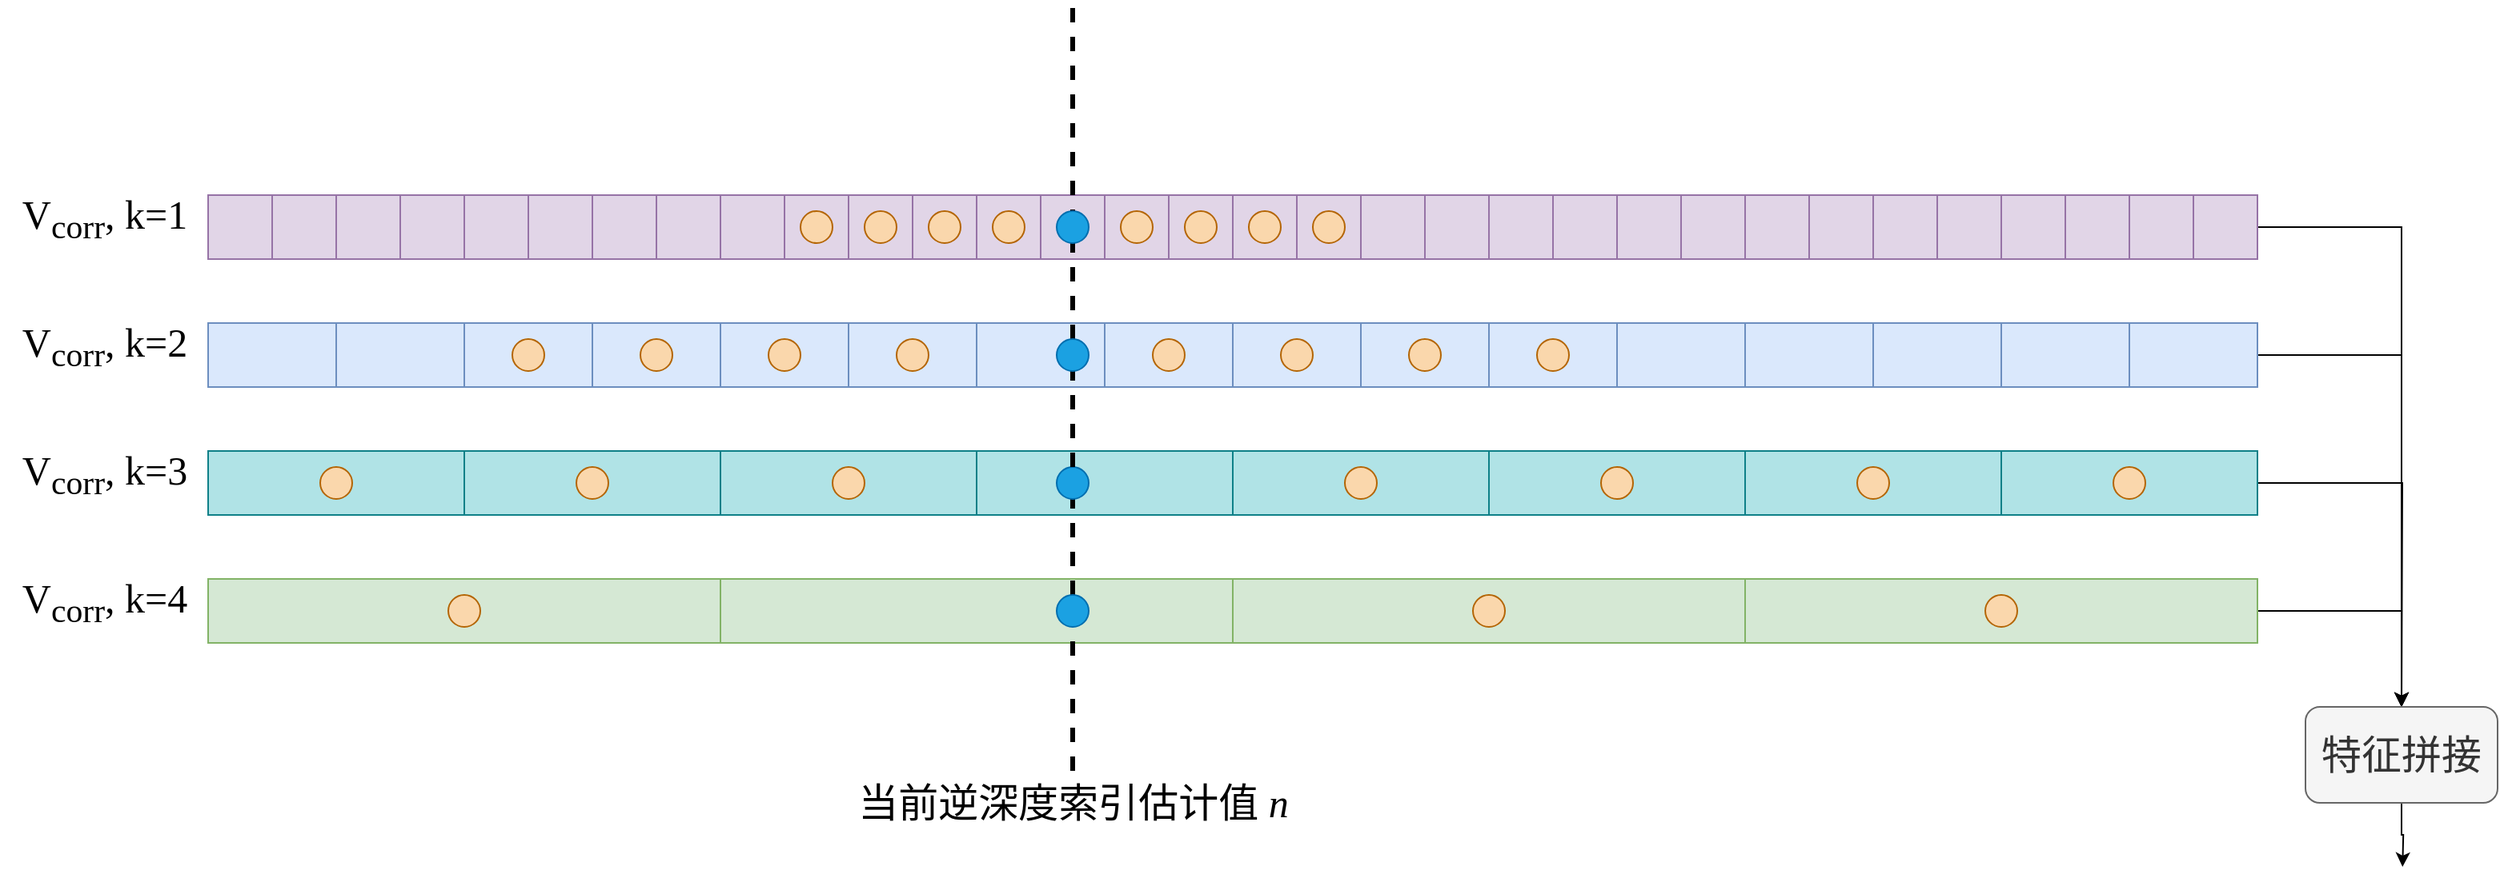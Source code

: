 <mxfile version="26.1.1">
  <diagram name="第 1 页" id="7dozvBvQt8dywPDQcPjt">
    <mxGraphModel dx="2377" dy="1315" grid="1" gridSize="10" guides="1" tooltips="1" connect="1" arrows="1" fold="1" page="1" pageScale="1" pageWidth="1600" pageHeight="900" math="0" shadow="0">
      <root>
        <mxCell id="0" />
        <mxCell id="1" parent="0" />
        <mxCell id="7EEdeznbNVHkcVCXxvmR-1" value="" style="rounded=0;whiteSpace=wrap;html=1;fillColor=#e1d5e7;strokeColor=#9673a6;" parent="1" vertex="1">
          <mxGeometry x="460" y="160" width="40" height="40" as="geometry" />
        </mxCell>
        <mxCell id="7EEdeznbNVHkcVCXxvmR-2" value="" style="rounded=0;whiteSpace=wrap;html=1;fillColor=#e1d5e7;strokeColor=#9673a6;" parent="1" vertex="1">
          <mxGeometry x="500" y="160" width="40" height="40" as="geometry" />
        </mxCell>
        <mxCell id="7EEdeznbNVHkcVCXxvmR-3" value="" style="rounded=0;whiteSpace=wrap;html=1;fillColor=#e1d5e7;strokeColor=#9673a6;" parent="1" vertex="1">
          <mxGeometry x="540" y="160" width="40" height="40" as="geometry" />
        </mxCell>
        <mxCell id="7EEdeznbNVHkcVCXxvmR-4" value="" style="rounded=0;whiteSpace=wrap;html=1;fillColor=#e1d5e7;strokeColor=#9673a6;" parent="1" vertex="1">
          <mxGeometry x="580" y="160" width="40" height="40" as="geometry" />
        </mxCell>
        <mxCell id="7EEdeznbNVHkcVCXxvmR-5" value="" style="rounded=0;whiteSpace=wrap;html=1;fillColor=#e1d5e7;strokeColor=#9673a6;" parent="1" vertex="1">
          <mxGeometry x="620" y="160" width="40" height="40" as="geometry" />
        </mxCell>
        <mxCell id="7EEdeznbNVHkcVCXxvmR-6" value="" style="rounded=0;whiteSpace=wrap;html=1;fillColor=#e1d5e7;strokeColor=#9673a6;" parent="1" vertex="1">
          <mxGeometry x="660" y="160" width="40" height="40" as="geometry" />
        </mxCell>
        <mxCell id="7EEdeznbNVHkcVCXxvmR-7" value="" style="rounded=0;whiteSpace=wrap;html=1;fillColor=#e1d5e7;strokeColor=#9673a6;" parent="1" vertex="1">
          <mxGeometry x="700" y="160" width="40" height="40" as="geometry" />
        </mxCell>
        <mxCell id="7EEdeznbNVHkcVCXxvmR-8" value="" style="rounded=0;whiteSpace=wrap;html=1;fillColor=#e1d5e7;strokeColor=#9673a6;" parent="1" vertex="1">
          <mxGeometry x="740" y="160" width="40" height="40" as="geometry" />
        </mxCell>
        <mxCell id="7EEdeznbNVHkcVCXxvmR-9" value="" style="rounded=0;whiteSpace=wrap;html=1;fillColor=#dae8fc;strokeColor=#6c8ebf;" parent="1" vertex="1">
          <mxGeometry x="140" y="240" width="80" height="40" as="geometry" />
        </mxCell>
        <mxCell id="7EEdeznbNVHkcVCXxvmR-10" value="" style="rounded=0;whiteSpace=wrap;html=1;fillColor=#e1d5e7;strokeColor=#9673a6;" parent="1" vertex="1">
          <mxGeometry x="780" y="160" width="40" height="40" as="geometry" />
        </mxCell>
        <mxCell id="7EEdeznbNVHkcVCXxvmR-11" value="" style="rounded=0;whiteSpace=wrap;html=1;fillColor=#e1d5e7;strokeColor=#9673a6;" parent="1" vertex="1">
          <mxGeometry x="820" y="160" width="40" height="40" as="geometry" />
        </mxCell>
        <mxCell id="7EEdeznbNVHkcVCXxvmR-12" value="" style="rounded=0;whiteSpace=wrap;html=1;fillColor=#e1d5e7;strokeColor=#9673a6;" parent="1" vertex="1">
          <mxGeometry x="860" y="160" width="40" height="40" as="geometry" />
        </mxCell>
        <mxCell id="7EEdeznbNVHkcVCXxvmR-13" value="" style="rounded=0;whiteSpace=wrap;html=1;fillColor=#e1d5e7;strokeColor=#9673a6;" parent="1" vertex="1">
          <mxGeometry x="900" y="160" width="40" height="40" as="geometry" />
        </mxCell>
        <mxCell id="7EEdeznbNVHkcVCXxvmR-14" value="" style="rounded=0;whiteSpace=wrap;html=1;fillColor=#e1d5e7;strokeColor=#9673a6;" parent="1" vertex="1">
          <mxGeometry x="940" y="160" width="40" height="40" as="geometry" />
        </mxCell>
        <mxCell id="7EEdeznbNVHkcVCXxvmR-15" value="" style="rounded=0;whiteSpace=wrap;html=1;fillColor=#e1d5e7;strokeColor=#9673a6;" parent="1" vertex="1">
          <mxGeometry x="980" y="160" width="40" height="40" as="geometry" />
        </mxCell>
        <mxCell id="7EEdeznbNVHkcVCXxvmR-16" value="" style="rounded=0;whiteSpace=wrap;html=1;fillColor=#e1d5e7;strokeColor=#9673a6;" parent="1" vertex="1">
          <mxGeometry x="1020" y="160" width="40" height="40" as="geometry" />
        </mxCell>
        <mxCell id="7EEdeznbNVHkcVCXxvmR-17" value="" style="rounded=0;whiteSpace=wrap;html=1;fillColor=#e1d5e7;strokeColor=#9673a6;" parent="1" vertex="1">
          <mxGeometry x="1060" y="160" width="40" height="40" as="geometry" />
        </mxCell>
        <mxCell id="7EEdeznbNVHkcVCXxvmR-18" value="" style="rounded=0;whiteSpace=wrap;html=1;fillColor=#e1d5e7;strokeColor=#9673a6;" parent="1" vertex="1">
          <mxGeometry x="140" y="160" width="40" height="40" as="geometry" />
        </mxCell>
        <mxCell id="7EEdeznbNVHkcVCXxvmR-19" value="" style="rounded=0;whiteSpace=wrap;html=1;fillColor=#e1d5e7;strokeColor=#9673a6;" parent="1" vertex="1">
          <mxGeometry x="180" y="160" width="40" height="40" as="geometry" />
        </mxCell>
        <mxCell id="7EEdeznbNVHkcVCXxvmR-20" value="" style="rounded=0;whiteSpace=wrap;html=1;fillColor=#e1d5e7;strokeColor=#9673a6;" parent="1" vertex="1">
          <mxGeometry x="220" y="160" width="40" height="40" as="geometry" />
        </mxCell>
        <mxCell id="7EEdeznbNVHkcVCXxvmR-21" value="" style="rounded=0;whiteSpace=wrap;html=1;fillColor=#e1d5e7;strokeColor=#9673a6;" parent="1" vertex="1">
          <mxGeometry x="260" y="160" width="40" height="40" as="geometry" />
        </mxCell>
        <mxCell id="7EEdeznbNVHkcVCXxvmR-22" value="" style="rounded=0;whiteSpace=wrap;html=1;fillColor=#e1d5e7;strokeColor=#9673a6;" parent="1" vertex="1">
          <mxGeometry x="300" y="160" width="40" height="40" as="geometry" />
        </mxCell>
        <mxCell id="7EEdeznbNVHkcVCXxvmR-23" value="" style="rounded=0;whiteSpace=wrap;html=1;fillColor=#e1d5e7;strokeColor=#9673a6;" parent="1" vertex="1">
          <mxGeometry x="340" y="160" width="40" height="40" as="geometry" />
        </mxCell>
        <mxCell id="7EEdeznbNVHkcVCXxvmR-24" value="" style="rounded=0;whiteSpace=wrap;html=1;fillColor=#e1d5e7;strokeColor=#9673a6;" parent="1" vertex="1">
          <mxGeometry x="380" y="160" width="40" height="40" as="geometry" />
        </mxCell>
        <mxCell id="7EEdeznbNVHkcVCXxvmR-25" value="" style="rounded=0;whiteSpace=wrap;html=1;fillColor=#e1d5e7;strokeColor=#9673a6;" parent="1" vertex="1">
          <mxGeometry x="420" y="160" width="40" height="40" as="geometry" />
        </mxCell>
        <mxCell id="7EEdeznbNVHkcVCXxvmR-26" value="" style="rounded=0;whiteSpace=wrap;html=1;fillColor=#dae8fc;strokeColor=#6c8ebf;" parent="1" vertex="1">
          <mxGeometry x="220" y="240" width="80" height="40" as="geometry" />
        </mxCell>
        <mxCell id="7EEdeznbNVHkcVCXxvmR-29" value="" style="rounded=0;whiteSpace=wrap;html=1;fillColor=#dae8fc;strokeColor=#6c8ebf;" parent="1" vertex="1">
          <mxGeometry x="300" y="240" width="80" height="40" as="geometry" />
        </mxCell>
        <mxCell id="7EEdeznbNVHkcVCXxvmR-30" value="" style="rounded=0;whiteSpace=wrap;html=1;fillColor=#dae8fc;strokeColor=#6c8ebf;" parent="1" vertex="1">
          <mxGeometry x="380" y="240" width="80" height="40" as="geometry" />
        </mxCell>
        <mxCell id="7EEdeznbNVHkcVCXxvmR-31" value="" style="rounded=0;whiteSpace=wrap;html=1;fillColor=#dae8fc;strokeColor=#6c8ebf;" parent="1" vertex="1">
          <mxGeometry x="460" y="240" width="80" height="40" as="geometry" />
        </mxCell>
        <mxCell id="7EEdeznbNVHkcVCXxvmR-32" value="" style="rounded=0;whiteSpace=wrap;html=1;fillColor=#dae8fc;strokeColor=#6c8ebf;" parent="1" vertex="1">
          <mxGeometry x="540" y="240" width="80" height="40" as="geometry" />
        </mxCell>
        <mxCell id="7EEdeznbNVHkcVCXxvmR-33" value="" style="rounded=0;whiteSpace=wrap;html=1;fillColor=#dae8fc;strokeColor=#6c8ebf;" parent="1" vertex="1">
          <mxGeometry x="620" y="240" width="80" height="40" as="geometry" />
        </mxCell>
        <mxCell id="7EEdeznbNVHkcVCXxvmR-34" value="" style="rounded=0;whiteSpace=wrap;html=1;fillColor=#dae8fc;strokeColor=#6c8ebf;" parent="1" vertex="1">
          <mxGeometry x="700" y="240" width="80" height="40" as="geometry" />
        </mxCell>
        <mxCell id="7EEdeznbNVHkcVCXxvmR-35" value="" style="rounded=0;whiteSpace=wrap;html=1;fillColor=#dae8fc;strokeColor=#6c8ebf;" parent="1" vertex="1">
          <mxGeometry x="780" y="240" width="80" height="40" as="geometry" />
        </mxCell>
        <mxCell id="7EEdeznbNVHkcVCXxvmR-36" value="" style="rounded=0;whiteSpace=wrap;html=1;fillColor=#dae8fc;strokeColor=#6c8ebf;" parent="1" vertex="1">
          <mxGeometry x="860" y="240" width="80" height="40" as="geometry" />
        </mxCell>
        <mxCell id="7EEdeznbNVHkcVCXxvmR-37" value="" style="rounded=0;whiteSpace=wrap;html=1;fillColor=#dae8fc;strokeColor=#6c8ebf;" parent="1" vertex="1">
          <mxGeometry x="940" y="240" width="80" height="40" as="geometry" />
        </mxCell>
        <mxCell id="7EEdeznbNVHkcVCXxvmR-38" value="" style="rounded=0;whiteSpace=wrap;html=1;fillColor=#dae8fc;strokeColor=#6c8ebf;" parent="1" vertex="1">
          <mxGeometry x="1020" y="240" width="80" height="40" as="geometry" />
        </mxCell>
        <mxCell id="7EEdeznbNVHkcVCXxvmR-39" value="" style="rounded=0;whiteSpace=wrap;html=1;fillColor=#b0e3e6;strokeColor=#0e8088;" parent="1" vertex="1">
          <mxGeometry x="140" y="320" width="160" height="40" as="geometry" />
        </mxCell>
        <mxCell id="7EEdeznbNVHkcVCXxvmR-40" value="" style="rounded=0;whiteSpace=wrap;html=1;fillColor=#b0e3e6;strokeColor=#0e8088;" parent="1" vertex="1">
          <mxGeometry x="300" y="320" width="160" height="40" as="geometry" />
        </mxCell>
        <mxCell id="7EEdeznbNVHkcVCXxvmR-41" value="" style="rounded=0;whiteSpace=wrap;html=1;fillColor=#b0e3e6;strokeColor=#0e8088;" parent="1" vertex="1">
          <mxGeometry x="460" y="320" width="160" height="40" as="geometry" />
        </mxCell>
        <mxCell id="7EEdeznbNVHkcVCXxvmR-42" value="" style="rounded=0;whiteSpace=wrap;html=1;fillColor=#b0e3e6;strokeColor=#0e8088;" parent="1" vertex="1">
          <mxGeometry x="620" y="320" width="160" height="40" as="geometry" />
        </mxCell>
        <mxCell id="7EEdeznbNVHkcVCXxvmR-43" value="" style="rounded=0;whiteSpace=wrap;html=1;fillColor=#b0e3e6;strokeColor=#0e8088;" parent="1" vertex="1">
          <mxGeometry x="780" y="320" width="160" height="40" as="geometry" />
        </mxCell>
        <mxCell id="7EEdeznbNVHkcVCXxvmR-44" value="" style="rounded=0;whiteSpace=wrap;html=1;fillColor=#b0e3e6;strokeColor=#0e8088;" parent="1" vertex="1">
          <mxGeometry x="940" y="320" width="160" height="40" as="geometry" />
        </mxCell>
        <mxCell id="7EEdeznbNVHkcVCXxvmR-45" value="" style="rounded=0;whiteSpace=wrap;html=1;fillColor=#e1d5e7;strokeColor=#9673a6;" parent="1" vertex="1">
          <mxGeometry x="1100" y="160" width="40" height="40" as="geometry" />
        </mxCell>
        <mxCell id="7EEdeznbNVHkcVCXxvmR-46" value="" style="rounded=0;whiteSpace=wrap;html=1;fillColor=#e1d5e7;strokeColor=#9673a6;" parent="1" vertex="1">
          <mxGeometry x="1140" y="160" width="40" height="40" as="geometry" />
        </mxCell>
        <mxCell id="7EEdeznbNVHkcVCXxvmR-47" value="" style="rounded=0;whiteSpace=wrap;html=1;fillColor=#e1d5e7;strokeColor=#9673a6;" parent="1" vertex="1">
          <mxGeometry x="1180" y="160" width="40" height="40" as="geometry" />
        </mxCell>
        <mxCell id="7EEdeznbNVHkcVCXxvmR-48" value="" style="rounded=0;whiteSpace=wrap;html=1;fillColor=#e1d5e7;strokeColor=#9673a6;" parent="1" vertex="1">
          <mxGeometry x="1220" y="160" width="40" height="40" as="geometry" />
        </mxCell>
        <mxCell id="7EEdeznbNVHkcVCXxvmR-49" value="" style="rounded=0;whiteSpace=wrap;html=1;fillColor=#dae8fc;strokeColor=#6c8ebf;" parent="1" vertex="1">
          <mxGeometry x="1100" y="240" width="80" height="40" as="geometry" />
        </mxCell>
        <mxCell id="7EEdeznbNVHkcVCXxvmR-50" value="" style="rounded=0;whiteSpace=wrap;html=1;fillColor=#dae8fc;strokeColor=#6c8ebf;" parent="1" vertex="1">
          <mxGeometry x="1180" y="240" width="80" height="40" as="geometry" />
        </mxCell>
        <mxCell id="7EEdeznbNVHkcVCXxvmR-51" value="" style="rounded=0;whiteSpace=wrap;html=1;fillColor=#b0e3e6;strokeColor=#0e8088;" parent="1" vertex="1">
          <mxGeometry x="1100" y="320" width="160" height="40" as="geometry" />
        </mxCell>
        <mxCell id="7EEdeznbNVHkcVCXxvmR-52" value="" style="rounded=0;whiteSpace=wrap;html=1;fillColor=#d5e8d4;strokeColor=#82b366;" parent="1" vertex="1">
          <mxGeometry x="140" y="400" width="320" height="40" as="geometry" />
        </mxCell>
        <mxCell id="7EEdeznbNVHkcVCXxvmR-54" value="" style="rounded=0;whiteSpace=wrap;html=1;fillColor=#d5e8d4;strokeColor=#82b366;" parent="1" vertex="1">
          <mxGeometry x="460" y="400" width="320" height="40" as="geometry" />
        </mxCell>
        <mxCell id="7EEdeznbNVHkcVCXxvmR-55" value="" style="rounded=0;whiteSpace=wrap;html=1;fillColor=#d5e8d4;strokeColor=#82b366;" parent="1" vertex="1">
          <mxGeometry x="780" y="400" width="320" height="40" as="geometry" />
        </mxCell>
        <mxCell id="7EEdeznbNVHkcVCXxvmR-105" style="edgeStyle=orthogonalEdgeStyle;rounded=0;orthogonalLoop=1;jettySize=auto;html=1;entryX=0.5;entryY=0;entryDx=0;entryDy=0;" parent="1" source="7EEdeznbNVHkcVCXxvmR-56" target="7EEdeznbNVHkcVCXxvmR-104" edge="1">
          <mxGeometry relative="1" as="geometry" />
        </mxCell>
        <mxCell id="7EEdeznbNVHkcVCXxvmR-56" value="" style="rounded=0;whiteSpace=wrap;html=1;fillColor=#d5e8d4;strokeColor=#82b366;" parent="1" vertex="1">
          <mxGeometry x="1100" y="400" width="320" height="40" as="geometry" />
        </mxCell>
        <mxCell id="7EEdeznbNVHkcVCXxvmR-106" style="edgeStyle=orthogonalEdgeStyle;rounded=0;orthogonalLoop=1;jettySize=auto;html=1;exitX=1;exitY=0.5;exitDx=0;exitDy=0;" parent="1" source="7EEdeznbNVHkcVCXxvmR-57" edge="1">
          <mxGeometry relative="1" as="geometry">
            <mxPoint x="1510.0" y="480.0" as="targetPoint" />
          </mxGeometry>
        </mxCell>
        <mxCell id="7EEdeznbNVHkcVCXxvmR-57" value="" style="rounded=0;whiteSpace=wrap;html=1;fillColor=#b0e3e6;strokeColor=#0e8088;" parent="1" vertex="1">
          <mxGeometry x="1260" y="320" width="160" height="40" as="geometry" />
        </mxCell>
        <mxCell id="7EEdeznbNVHkcVCXxvmR-58" value="" style="rounded=0;whiteSpace=wrap;html=1;fillColor=#dae8fc;strokeColor=#6c8ebf;" parent="1" vertex="1">
          <mxGeometry x="1260" y="240" width="80" height="40" as="geometry" />
        </mxCell>
        <mxCell id="7EEdeznbNVHkcVCXxvmR-107" style="edgeStyle=orthogonalEdgeStyle;rounded=0;orthogonalLoop=1;jettySize=auto;html=1;exitX=1;exitY=0.5;exitDx=0;exitDy=0;entryX=0.5;entryY=0;entryDx=0;entryDy=0;" parent="1" source="7EEdeznbNVHkcVCXxvmR-59" target="7EEdeznbNVHkcVCXxvmR-104" edge="1">
          <mxGeometry relative="1" as="geometry" />
        </mxCell>
        <mxCell id="7EEdeznbNVHkcVCXxvmR-59" value="" style="rounded=0;whiteSpace=wrap;html=1;fillColor=#dae8fc;strokeColor=#6c8ebf;" parent="1" vertex="1">
          <mxGeometry x="1340" y="240" width="80" height="40" as="geometry" />
        </mxCell>
        <mxCell id="7EEdeznbNVHkcVCXxvmR-60" value="" style="rounded=0;whiteSpace=wrap;html=1;fillColor=#e1d5e7;strokeColor=#9673a6;" parent="1" vertex="1">
          <mxGeometry x="1260" y="160" width="40" height="40" as="geometry" />
        </mxCell>
        <mxCell id="7EEdeznbNVHkcVCXxvmR-61" value="" style="rounded=0;whiteSpace=wrap;html=1;fillColor=#e1d5e7;strokeColor=#9673a6;" parent="1" vertex="1">
          <mxGeometry x="1300" y="160" width="40" height="40" as="geometry" />
        </mxCell>
        <mxCell id="7EEdeznbNVHkcVCXxvmR-62" value="" style="rounded=0;whiteSpace=wrap;html=1;fillColor=#e1d5e7;strokeColor=#9673a6;" parent="1" vertex="1">
          <mxGeometry x="1340" y="160" width="40" height="40" as="geometry" />
        </mxCell>
        <mxCell id="7EEdeznbNVHkcVCXxvmR-108" style="edgeStyle=orthogonalEdgeStyle;rounded=0;orthogonalLoop=1;jettySize=auto;html=1;" parent="1" source="7EEdeznbNVHkcVCXxvmR-63" target="7EEdeznbNVHkcVCXxvmR-104" edge="1">
          <mxGeometry relative="1" as="geometry" />
        </mxCell>
        <mxCell id="7EEdeznbNVHkcVCXxvmR-63" value="" style="rounded=0;whiteSpace=wrap;html=1;fillColor=#e1d5e7;strokeColor=#9673a6;" parent="1" vertex="1">
          <mxGeometry x="1380" y="160" width="40" height="40" as="geometry" />
        </mxCell>
        <mxCell id="7EEdeznbNVHkcVCXxvmR-65" value="" style="ellipse;whiteSpace=wrap;html=1;aspect=fixed;fillColor=#fad7ac;strokeColor=#b46504;" parent="1" vertex="1">
          <mxGeometry x="710" y="170" width="20" height="20" as="geometry" />
        </mxCell>
        <mxCell id="7EEdeznbNVHkcVCXxvmR-66" value="" style="ellipse;whiteSpace=wrap;html=1;aspect=fixed;fillColor=#fad7ac;strokeColor=#b46504;" parent="1" vertex="1">
          <mxGeometry x="750" y="170" width="20" height="20" as="geometry" />
        </mxCell>
        <mxCell id="7EEdeznbNVHkcVCXxvmR-67" value="" style="ellipse;whiteSpace=wrap;html=1;aspect=fixed;fillColor=#fad7ac;strokeColor=#b46504;" parent="1" vertex="1">
          <mxGeometry x="790" y="170" width="20" height="20" as="geometry" />
        </mxCell>
        <mxCell id="7EEdeznbNVHkcVCXxvmR-68" value="" style="ellipse;whiteSpace=wrap;html=1;aspect=fixed;fillColor=#fad7ac;strokeColor=#b46504;" parent="1" vertex="1">
          <mxGeometry x="830" y="170" width="20" height="20" as="geometry" />
        </mxCell>
        <mxCell id="7EEdeznbNVHkcVCXxvmR-69" value="" style="ellipse;whiteSpace=wrap;html=1;aspect=fixed;fillColor=#fad7ac;strokeColor=#b46504;" parent="1" vertex="1">
          <mxGeometry x="630" y="170" width="20" height="20" as="geometry" />
        </mxCell>
        <mxCell id="7EEdeznbNVHkcVCXxvmR-70" value="" style="ellipse;whiteSpace=wrap;html=1;aspect=fixed;fillColor=#fad7ac;strokeColor=#b46504;" parent="1" vertex="1">
          <mxGeometry x="590" y="170" width="20" height="20" as="geometry" />
        </mxCell>
        <mxCell id="7EEdeznbNVHkcVCXxvmR-71" value="" style="ellipse;whiteSpace=wrap;html=1;aspect=fixed;fillColor=#fad7ac;strokeColor=#b46504;" parent="1" vertex="1">
          <mxGeometry x="550" y="170" width="20" height="20" as="geometry" />
        </mxCell>
        <mxCell id="7EEdeznbNVHkcVCXxvmR-72" value="" style="ellipse;whiteSpace=wrap;html=1;aspect=fixed;fillColor=#fad7ac;strokeColor=#b46504;" parent="1" vertex="1">
          <mxGeometry x="510" y="170" width="20" height="20" as="geometry" />
        </mxCell>
        <mxCell id="7EEdeznbNVHkcVCXxvmR-73" value="" style="endArrow=none;dashed=1;html=1;rounded=0;strokeWidth=3;" parent="1" source="7EEdeznbNVHkcVCXxvmR-74" edge="1">
          <mxGeometry width="50" height="50" relative="1" as="geometry">
            <mxPoint x="680" y="520" as="sourcePoint" />
            <mxPoint x="680" y="40" as="targetPoint" />
          </mxGeometry>
        </mxCell>
        <mxCell id="7EEdeznbNVHkcVCXxvmR-64" value="" style="ellipse;whiteSpace=wrap;html=1;aspect=fixed;fillColor=#1ba1e2;strokeColor=#006EAF;fontColor=#ffffff;" parent="1" vertex="1">
          <mxGeometry x="670" y="170" width="20" height="20" as="geometry" />
        </mxCell>
        <mxCell id="7EEdeznbNVHkcVCXxvmR-76" value="" style="endArrow=none;dashed=1;html=1;rounded=0;strokeWidth=3;" parent="1" source="7EEdeznbNVHkcVCXxvmR-77" target="7EEdeznbNVHkcVCXxvmR-75" edge="1">
          <mxGeometry width="50" height="50" relative="1" as="geometry">
            <mxPoint x="680" y="520" as="sourcePoint" />
            <mxPoint x="680" y="40" as="targetPoint" />
          </mxGeometry>
        </mxCell>
        <mxCell id="7EEdeznbNVHkcVCXxvmR-75" value="" style="ellipse;whiteSpace=wrap;html=1;aspect=fixed;fillColor=#1ba1e2;strokeColor=#006EAF;fontColor=#ffffff;" parent="1" vertex="1">
          <mxGeometry x="670" y="330" width="20" height="20" as="geometry" />
        </mxCell>
        <mxCell id="7EEdeznbNVHkcVCXxvmR-78" value="" style="endArrow=none;dashed=1;html=1;rounded=0;strokeWidth=3;" parent="1" target="7EEdeznbNVHkcVCXxvmR-77" edge="1">
          <mxGeometry width="50" height="50" relative="1" as="geometry">
            <mxPoint x="680" y="520" as="sourcePoint" />
            <mxPoint x="680" y="350" as="targetPoint" />
          </mxGeometry>
        </mxCell>
        <mxCell id="7EEdeznbNVHkcVCXxvmR-77" value="" style="ellipse;whiteSpace=wrap;html=1;aspect=fixed;fillColor=#1ba1e2;strokeColor=#006EAF;fontColor=#ffffff;" parent="1" vertex="1">
          <mxGeometry x="670" y="410" width="20" height="20" as="geometry" />
        </mxCell>
        <mxCell id="7EEdeznbNVHkcVCXxvmR-79" value="" style="endArrow=none;dashed=1;html=1;rounded=0;strokeWidth=3;" parent="1" source="7EEdeznbNVHkcVCXxvmR-75" target="7EEdeznbNVHkcVCXxvmR-74" edge="1">
          <mxGeometry width="50" height="50" relative="1" as="geometry">
            <mxPoint x="680" y="330" as="sourcePoint" />
            <mxPoint x="680" y="40" as="targetPoint" />
          </mxGeometry>
        </mxCell>
        <mxCell id="7EEdeznbNVHkcVCXxvmR-74" value="" style="ellipse;whiteSpace=wrap;html=1;aspect=fixed;fillColor=#1ba1e2;strokeColor=#006EAF;fontColor=#ffffff;" parent="1" vertex="1">
          <mxGeometry x="670" y="250" width="20" height="20" as="geometry" />
        </mxCell>
        <mxCell id="7EEdeznbNVHkcVCXxvmR-80" value="" style="ellipse;whiteSpace=wrap;html=1;aspect=fixed;fillColor=#fad7ac;strokeColor=#b46504;" parent="1" vertex="1">
          <mxGeometry x="570" y="250" width="20" height="20" as="geometry" />
        </mxCell>
        <mxCell id="7EEdeznbNVHkcVCXxvmR-81" value="" style="ellipse;whiteSpace=wrap;html=1;aspect=fixed;fillColor=#fad7ac;strokeColor=#b46504;" parent="1" vertex="1">
          <mxGeometry x="490" y="250" width="20" height="20" as="geometry" />
        </mxCell>
        <mxCell id="7EEdeznbNVHkcVCXxvmR-82" value="" style="ellipse;whiteSpace=wrap;html=1;aspect=fixed;fillColor=#fad7ac;strokeColor=#b46504;" parent="1" vertex="1">
          <mxGeometry x="410" y="250" width="20" height="20" as="geometry" />
        </mxCell>
        <mxCell id="7EEdeznbNVHkcVCXxvmR-83" value="" style="ellipse;whiteSpace=wrap;html=1;aspect=fixed;fillColor=#fad7ac;strokeColor=#b46504;" parent="1" vertex="1">
          <mxGeometry x="330" y="250" width="20" height="20" as="geometry" />
        </mxCell>
        <mxCell id="7EEdeznbNVHkcVCXxvmR-84" value="" style="ellipse;whiteSpace=wrap;html=1;aspect=fixed;fillColor=#fad7ac;strokeColor=#b46504;" parent="1" vertex="1">
          <mxGeometry x="730" y="250" width="20" height="20" as="geometry" />
        </mxCell>
        <mxCell id="7EEdeznbNVHkcVCXxvmR-85" value="V&lt;sub&gt;corr&lt;/sub&gt;, k=1" style="text;html=1;align=center;verticalAlign=middle;resizable=0;points=[];autosize=1;strokeColor=none;fillColor=none;fontFamily=Times New Roman;fontSize=25;" parent="1" vertex="1">
          <mxGeometry x="10" y="150" width="130" height="50" as="geometry" />
        </mxCell>
        <mxCell id="7EEdeznbNVHkcVCXxvmR-86" value="V&lt;sub&gt;corr&lt;/sub&gt;, k=2" style="text;html=1;align=center;verticalAlign=middle;resizable=0;points=[];autosize=1;strokeColor=none;fillColor=none;fontFamily=Times New Roman;fontSize=25;" parent="1" vertex="1">
          <mxGeometry x="10" y="230" width="130" height="50" as="geometry" />
        </mxCell>
        <mxCell id="7EEdeznbNVHkcVCXxvmR-87" value="V&lt;sub&gt;corr&lt;/sub&gt;, k=3" style="text;html=1;align=center;verticalAlign=middle;resizable=0;points=[];autosize=1;strokeColor=none;fillColor=none;fontFamily=Times New Roman;fontSize=25;" parent="1" vertex="1">
          <mxGeometry x="10" y="310" width="130" height="50" as="geometry" />
        </mxCell>
        <mxCell id="7EEdeznbNVHkcVCXxvmR-88" value="V&lt;sub&gt;corr&lt;/sub&gt;, k=4" style="text;html=1;align=center;verticalAlign=middle;resizable=0;points=[];autosize=1;strokeColor=none;fillColor=none;fontFamily=Times New Roman;fontSize=25;" parent="1" vertex="1">
          <mxGeometry x="10" y="390" width="130" height="50" as="geometry" />
        </mxCell>
        <mxCell id="7EEdeznbNVHkcVCXxvmR-89" value="" style="ellipse;whiteSpace=wrap;html=1;aspect=fixed;fillColor=#fad7ac;strokeColor=#b46504;" parent="1" vertex="1">
          <mxGeometry x="810" y="250" width="20" height="20" as="geometry" />
        </mxCell>
        <mxCell id="7EEdeznbNVHkcVCXxvmR-90" value="" style="ellipse;whiteSpace=wrap;html=1;aspect=fixed;fillColor=#fad7ac;strokeColor=#b46504;" parent="1" vertex="1">
          <mxGeometry x="890" y="250" width="20" height="20" as="geometry" />
        </mxCell>
        <mxCell id="7EEdeznbNVHkcVCXxvmR-91" value="" style="ellipse;whiteSpace=wrap;html=1;aspect=fixed;fillColor=#fad7ac;strokeColor=#b46504;" parent="1" vertex="1">
          <mxGeometry x="970" y="250" width="20" height="20" as="geometry" />
        </mxCell>
        <mxCell id="7EEdeznbNVHkcVCXxvmR-92" value="" style="ellipse;whiteSpace=wrap;html=1;aspect=fixed;fillColor=#fad7ac;strokeColor=#b46504;" parent="1" vertex="1">
          <mxGeometry x="530" y="330" width="20" height="20" as="geometry" />
        </mxCell>
        <mxCell id="7EEdeznbNVHkcVCXxvmR-93" value="" style="ellipse;whiteSpace=wrap;html=1;aspect=fixed;fillColor=#fad7ac;strokeColor=#b46504;" parent="1" vertex="1">
          <mxGeometry x="370" y="330" width="20" height="20" as="geometry" />
        </mxCell>
        <mxCell id="7EEdeznbNVHkcVCXxvmR-94" value="" style="ellipse;whiteSpace=wrap;html=1;aspect=fixed;fillColor=#fad7ac;strokeColor=#b46504;" parent="1" vertex="1">
          <mxGeometry x="210" y="330" width="20" height="20" as="geometry" />
        </mxCell>
        <mxCell id="7EEdeznbNVHkcVCXxvmR-95" value="" style="ellipse;whiteSpace=wrap;html=1;aspect=fixed;fillColor=#fad7ac;strokeColor=#b46504;" parent="1" vertex="1">
          <mxGeometry x="850" y="330" width="20" height="20" as="geometry" />
        </mxCell>
        <mxCell id="7EEdeznbNVHkcVCXxvmR-96" value="" style="ellipse;whiteSpace=wrap;html=1;aspect=fixed;fillColor=#fad7ac;strokeColor=#b46504;" parent="1" vertex="1">
          <mxGeometry x="1010" y="330" width="20" height="20" as="geometry" />
        </mxCell>
        <mxCell id="7EEdeznbNVHkcVCXxvmR-97" value="" style="ellipse;whiteSpace=wrap;html=1;aspect=fixed;fillColor=#fad7ac;strokeColor=#b46504;" parent="1" vertex="1">
          <mxGeometry x="1170" y="330" width="20" height="20" as="geometry" />
        </mxCell>
        <mxCell id="7EEdeznbNVHkcVCXxvmR-98" value="" style="ellipse;whiteSpace=wrap;html=1;aspect=fixed;fillColor=#fad7ac;strokeColor=#b46504;" parent="1" vertex="1">
          <mxGeometry x="1330" y="330" width="20" height="20" as="geometry" />
        </mxCell>
        <mxCell id="7EEdeznbNVHkcVCXxvmR-99" value="" style="ellipse;whiteSpace=wrap;html=1;aspect=fixed;fillColor=#fad7ac;strokeColor=#b46504;" parent="1" vertex="1">
          <mxGeometry x="290" y="410" width="20" height="20" as="geometry" />
        </mxCell>
        <mxCell id="7EEdeznbNVHkcVCXxvmR-100" value="" style="ellipse;whiteSpace=wrap;html=1;aspect=fixed;fillColor=#fad7ac;strokeColor=#b46504;" parent="1" vertex="1">
          <mxGeometry x="1250" y="410" width="20" height="20" as="geometry" />
        </mxCell>
        <mxCell id="7EEdeznbNVHkcVCXxvmR-101" value="" style="ellipse;whiteSpace=wrap;html=1;aspect=fixed;fillColor=#fad7ac;strokeColor=#b46504;" parent="1" vertex="1">
          <mxGeometry x="930" y="410" width="20" height="20" as="geometry" />
        </mxCell>
        <mxCell id="7EEdeznbNVHkcVCXxvmR-109" style="edgeStyle=orthogonalEdgeStyle;rounded=0;orthogonalLoop=1;jettySize=auto;html=1;exitX=0.5;exitY=1;exitDx=0;exitDy=0;" parent="1" source="7EEdeznbNVHkcVCXxvmR-104" edge="1">
          <mxGeometry relative="1" as="geometry">
            <mxPoint x="1510.636" y="580.0" as="targetPoint" />
          </mxGeometry>
        </mxCell>
        <mxCell id="7EEdeznbNVHkcVCXxvmR-104" value="特征拼接" style="rounded=1;whiteSpace=wrap;html=1;fontFamily=Times New Roman;fontSize=25;fillColor=#f5f5f5;fontColor=#333333;strokeColor=#666666;" parent="1" vertex="1">
          <mxGeometry x="1450" y="480" width="120" height="60" as="geometry" />
        </mxCell>
        <mxCell id="7EEdeznbNVHkcVCXxvmR-110" value="当前逆深度索引估计值 &lt;i&gt;n&lt;/i&gt;" style="text;html=1;align=center;verticalAlign=middle;resizable=0;points=[];autosize=1;strokeColor=none;fillColor=none;fontFamily=Times New Roman;fontSize=25;fontStyle=0" parent="1" vertex="1">
          <mxGeometry x="535" y="520" width="290" height="40" as="geometry" />
        </mxCell>
      </root>
    </mxGraphModel>
  </diagram>
</mxfile>
